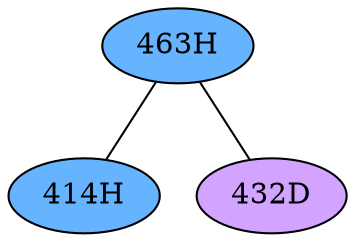 // The Round Table
graph {
	"463H" [fillcolor="#66B3FF" style=radial]
	"414H" [fillcolor="#66B3FF" style=radial]
	"463H" -- "414H" [penwidth=1]
	"463H" [fillcolor="#66B3FF" style=radial]
	"432D" [fillcolor="#D3A4FF" style=radial]
	"463H" -- "432D" [penwidth=1]
}

